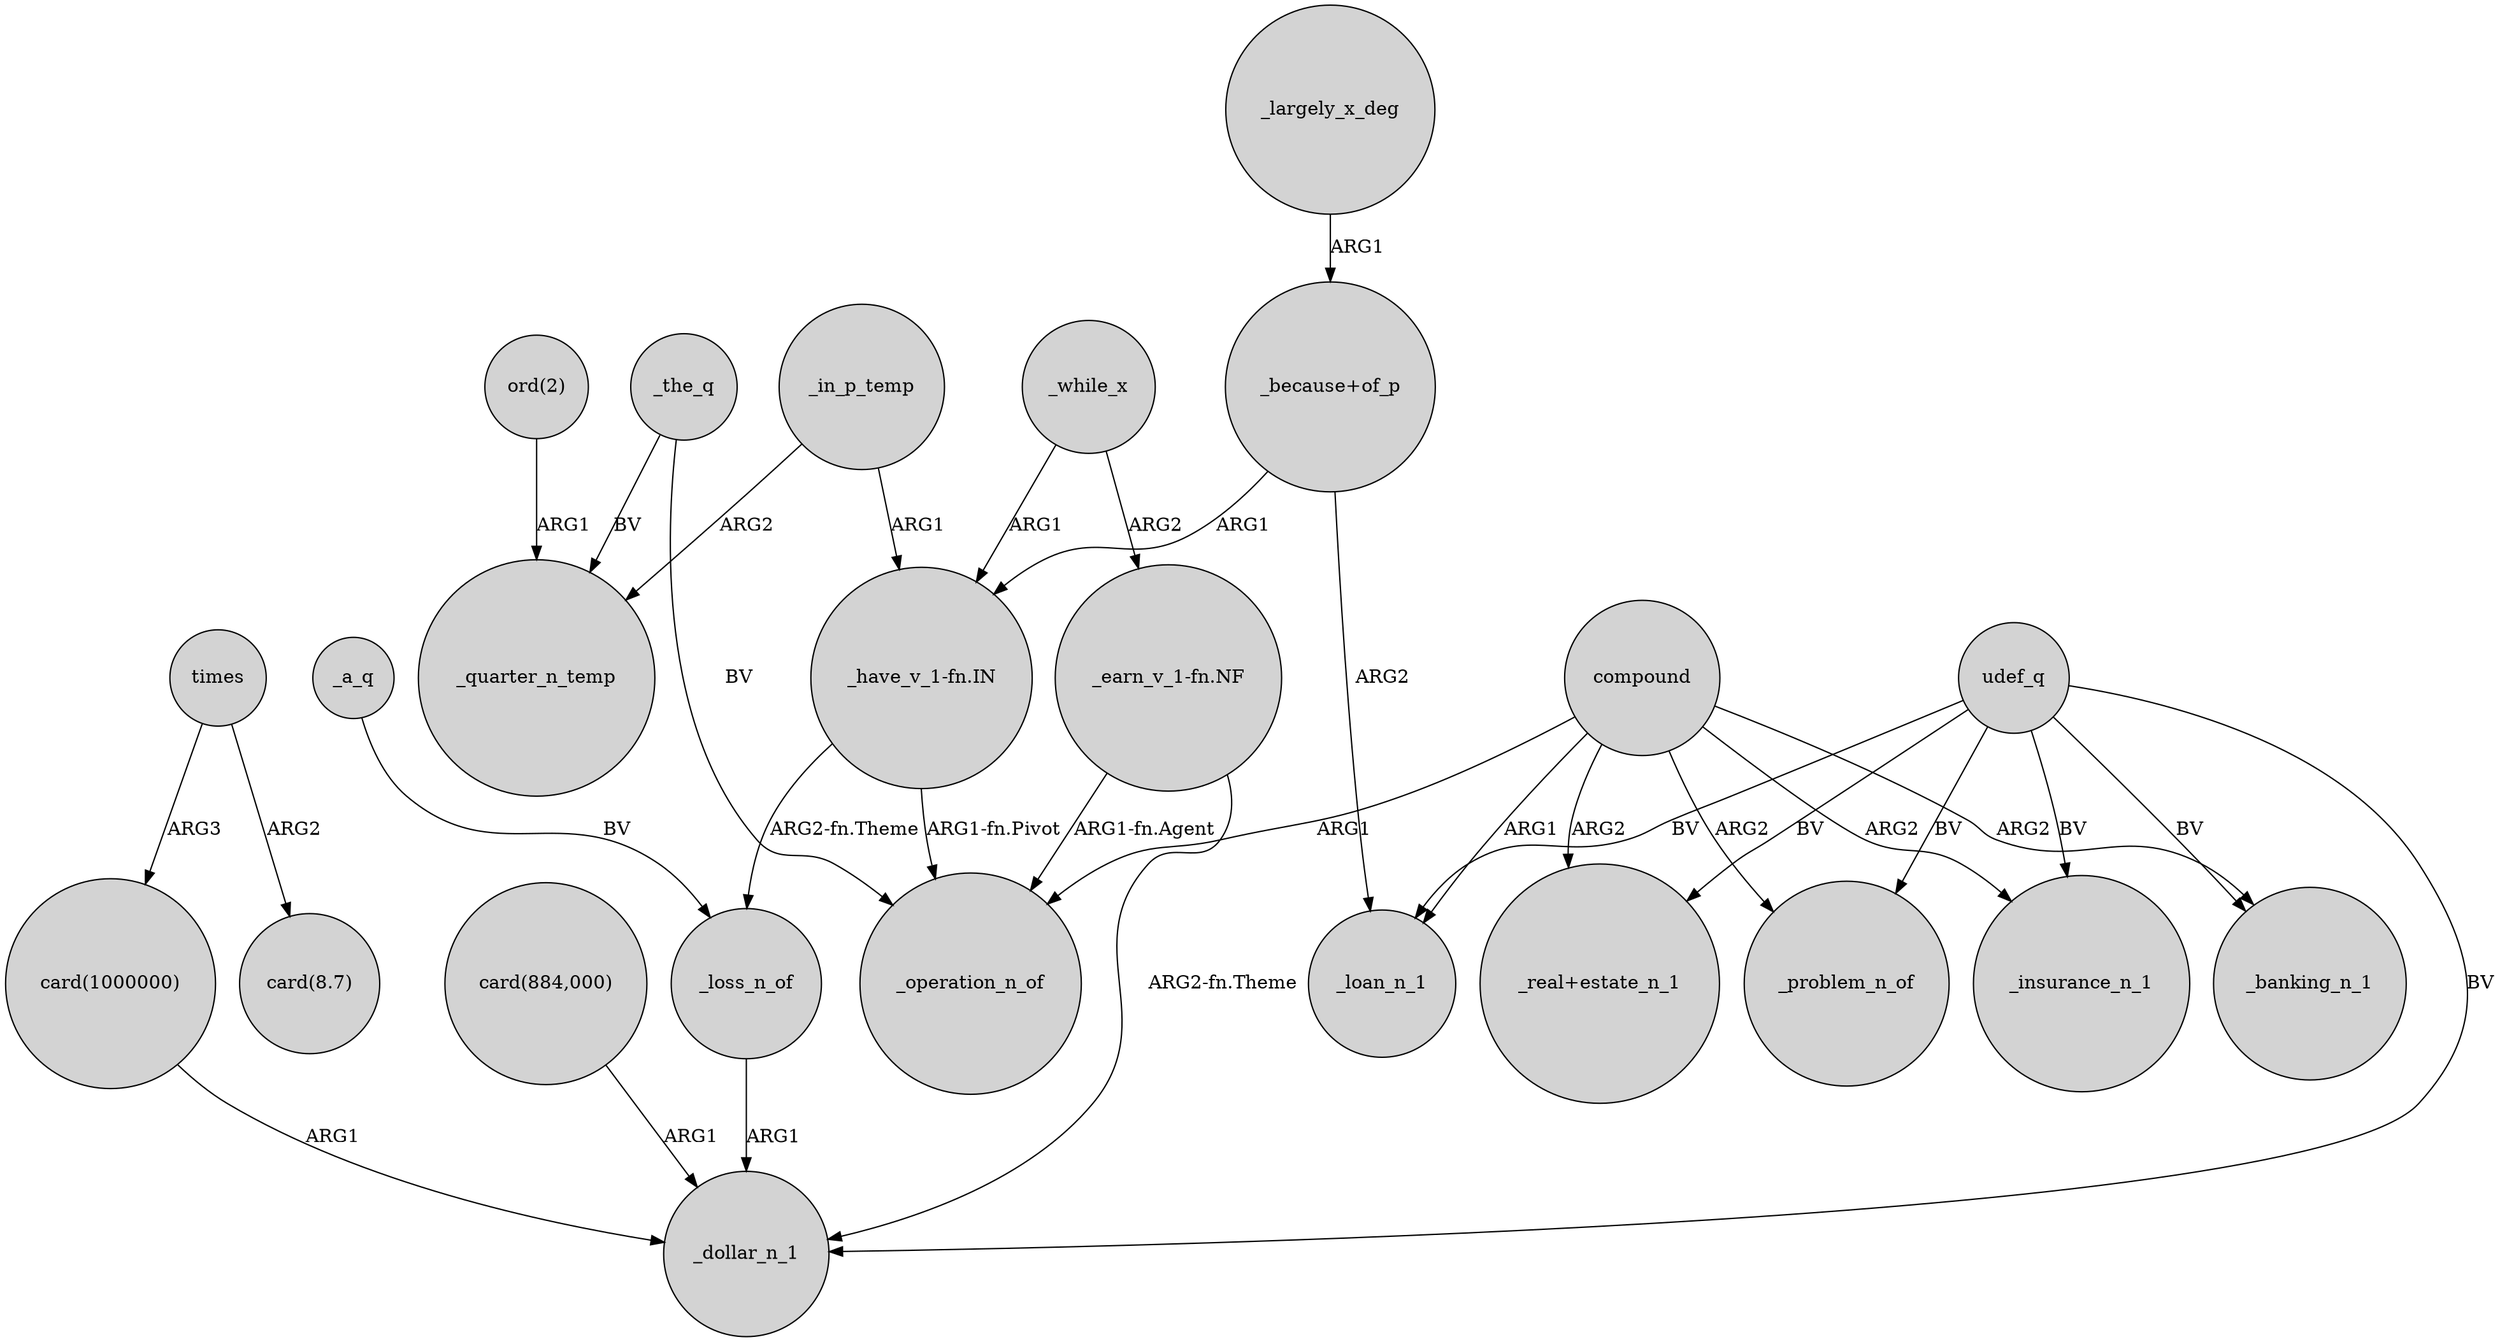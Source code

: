 digraph {
	node [shape=circle style=filled]
	compound -> _operation_n_of [label=ARG1]
	"card(1000000)" -> _dollar_n_1 [label=ARG1]
	"card(884,000)" -> _dollar_n_1 [label=ARG1]
	compound -> _insurance_n_1 [label=ARG2]
	_the_q -> _operation_n_of [label=BV]
	_a_q -> _loss_n_of [label=BV]
	_loss_n_of -> _dollar_n_1 [label=ARG1]
	udef_q -> _insurance_n_1 [label=BV]
	udef_q -> _loan_n_1 [label=BV]
	_while_x -> "_have_v_1-fn.IN" [label=ARG1]
	"_earn_v_1-fn.NF" -> _dollar_n_1 [label="ARG2-fn.Theme"]
	_the_q -> _quarter_n_temp [label=BV]
	"ord(2)" -> _quarter_n_temp [label=ARG1]
	"_have_v_1-fn.IN" -> _operation_n_of [label="ARG1-fn.Pivot"]
	compound -> _banking_n_1 [label=ARG2]
	udef_q -> _problem_n_of [label=BV]
	compound -> "_real+estate_n_1" [label=ARG2]
	_in_p_temp -> _quarter_n_temp [label=ARG2]
	"_earn_v_1-fn.NF" -> _operation_n_of [label="ARG1-fn.Agent"]
	times -> "card(1000000)" [label=ARG3]
	udef_q -> "_real+estate_n_1" [label=BV]
	compound -> _loan_n_1 [label=ARG1]
	_in_p_temp -> "_have_v_1-fn.IN" [label=ARG1]
	times -> "card(8.7)" [label=ARG2]
	_largely_x_deg -> "_because+of_p" [label=ARG1]
	"_have_v_1-fn.IN" -> _loss_n_of [label="ARG2-fn.Theme"]
	"_because+of_p" -> _loan_n_1 [label=ARG2]
	compound -> _problem_n_of [label=ARG2]
	udef_q -> _banking_n_1 [label=BV]
	"_because+of_p" -> "_have_v_1-fn.IN" [label=ARG1]
	udef_q -> _dollar_n_1 [label=BV]
	_while_x -> "_earn_v_1-fn.NF" [label=ARG2]
}
